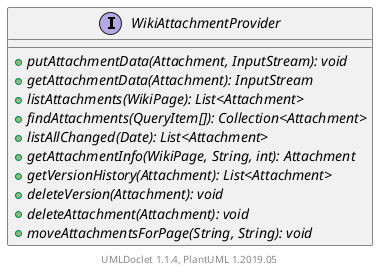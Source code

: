 @startuml

    interface WikiAttachmentProvider [[WikiAttachmentProvider.html]] {
        {abstract} +putAttachmentData(Attachment, InputStream): void
        {abstract} +getAttachmentData(Attachment): InputStream
        {abstract} +listAttachments(WikiPage): List<Attachment>
        {abstract} +findAttachments(QueryItem[]): Collection<Attachment>
        {abstract} +listAllChanged(Date): List<Attachment>
        {abstract} +getAttachmentInfo(WikiPage, String, int): Attachment
        {abstract} +getVersionHistory(Attachment): List<Attachment>
        {abstract} +deleteVersion(Attachment): void
        {abstract} +deleteAttachment(Attachment): void
        {abstract} +moveAttachmentsForPage(String, String): void
    }


    center footer UMLDoclet 1.1.4, PlantUML 1.2019.05
@enduml
